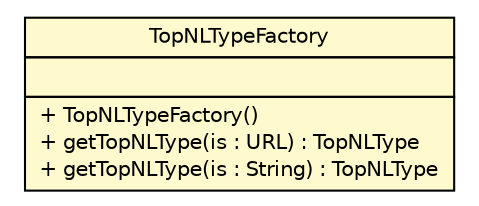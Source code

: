 #!/usr/local/bin/dot
#
# Class diagram 
# Generated by UMLGraph version R5_6-24-gf6e263 (http://www.umlgraph.org/)
#

digraph G {
	edge [fontname="Helvetica",fontsize=10,labelfontname="Helvetica",labelfontsize=10];
	node [fontname="Helvetica",fontsize=10,shape=plaintext];
	nodesep=0.25;
	ranksep=0.5;
	// nl.b3p.topnl.TopNLTypeFactory
	c38406 [label=<<table title="nl.b3p.topnl.TopNLTypeFactory" border="0" cellborder="1" cellspacing="0" cellpadding="2" port="p" bgcolor="lemonChiffon" href="./TopNLTypeFactory.html">
		<tr><td><table border="0" cellspacing="0" cellpadding="1">
<tr><td align="center" balign="center"> TopNLTypeFactory </td></tr>
		</table></td></tr>
		<tr><td><table border="0" cellspacing="0" cellpadding="1">
<tr><td align="left" balign="left">  </td></tr>
		</table></td></tr>
		<tr><td><table border="0" cellspacing="0" cellpadding="1">
<tr><td align="left" balign="left"> + TopNLTypeFactory() </td></tr>
<tr><td align="left" balign="left"> + getTopNLType(is : URL) : TopNLType </td></tr>
<tr><td align="left" balign="left"> + getTopNLType(is : String) : TopNLType </td></tr>
		</table></td></tr>
		</table>>, URL="./TopNLTypeFactory.html", fontname="Helvetica", fontcolor="black", fontsize=10.0];
}

